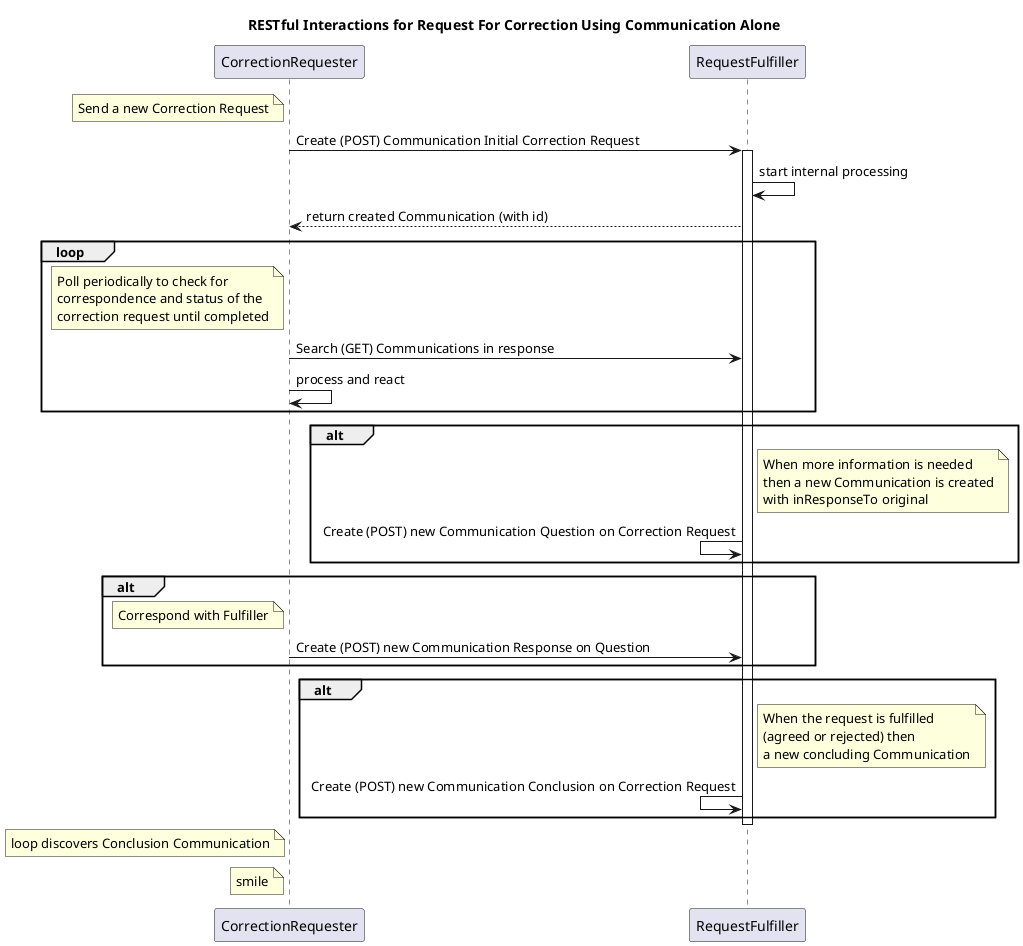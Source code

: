 @startuml
title RESTful Interactions for Request For Correction Using Communication Alone

note left of CorrectionRequester
Send a new Correction Request
end note
CorrectionRequester->RequestFulfiller: Create (POST) Communication Initial Correction Request
activate RequestFulfiller
RequestFulfiller->RequestFulfiller: start internal processing
RequestFulfiller-->CorrectionRequester: return created Communication (with id)


loop
note left of CorrectionRequester
Poll periodically to check for 
correspondence and status of the 
correction request until completed
end note
CorrectionRequester->RequestFulfiller: Search (GET) Communications in response
CorrectionRequester -> CorrectionRequester: process and react
end

alt
note right of RequestFulfiller
When more information is needed
then a new Communication is created
with inResponseTo original
end note
RequestFulfiller<-RequestFulfiller: Create (POST) new Communication Question on Correction Request
end

alt
note left of CorrectionRequester
Correspond with Fulfiller
end note
CorrectionRequester->RequestFulfiller: Create (POST) new Communication Response on Question
end



alt
note right of RequestFulfiller
When the request is fulfilled
(agreed or rejected) then 
a new concluding Communication
end note
RequestFulfiller<-RequestFulfiller: Create (POST) new Communication Conclusion on Correction Request
end

Deactivate RequestFulfiller
note left of CorrectionRequester: loop discovers Conclusion Communication
note left of CorrectionRequester: smile
@enduml